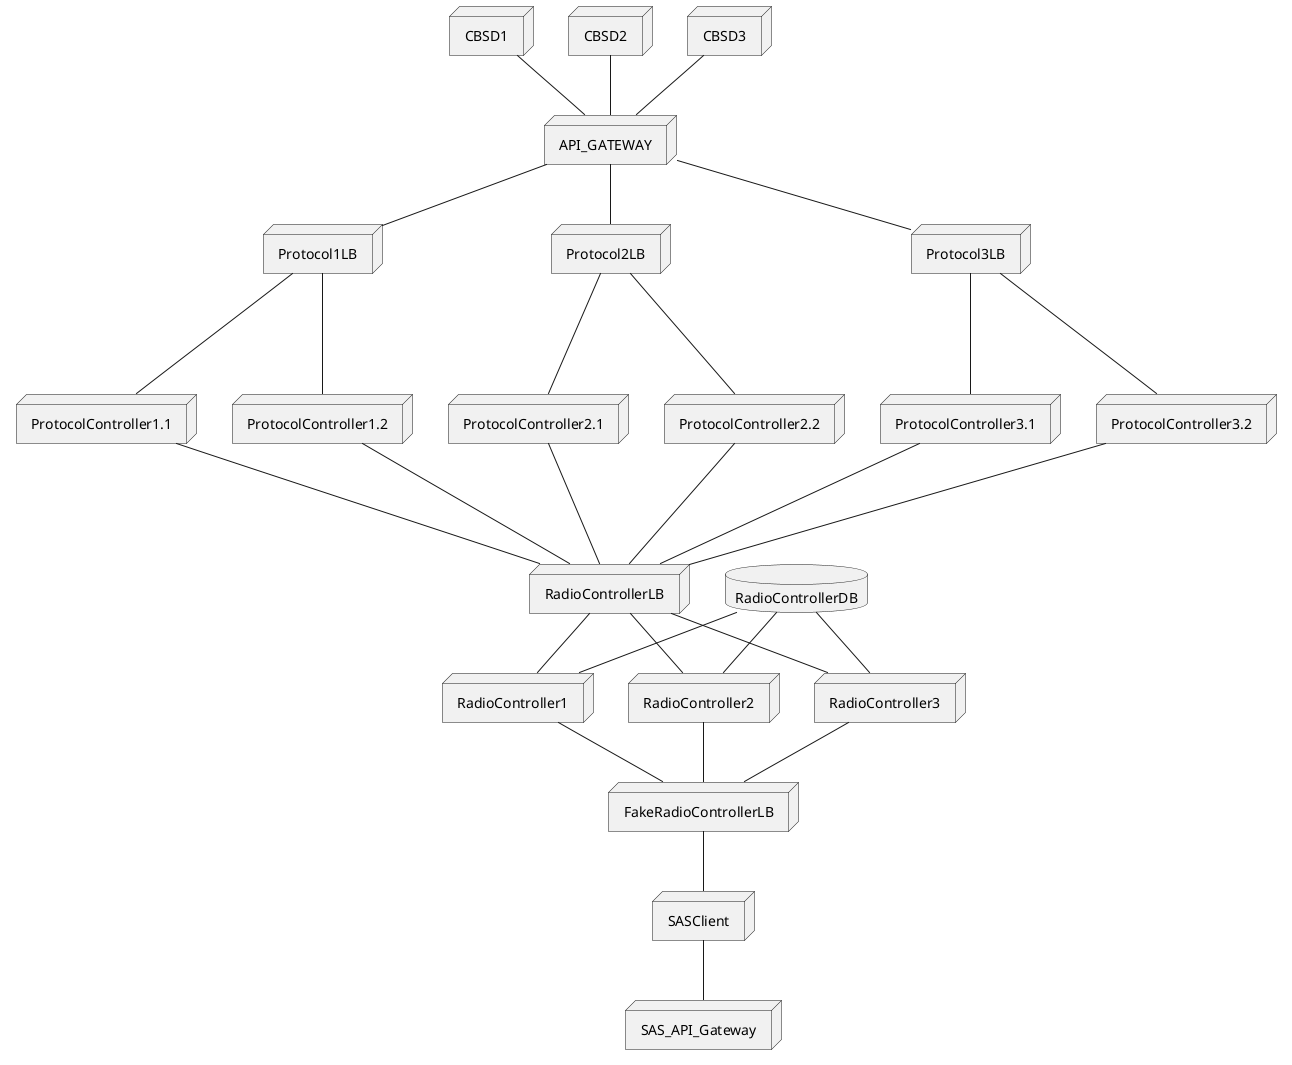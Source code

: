 @startuml

node API_GATEWAY

node CBSD1
node Protocol1LB
node ProtocolController1.1
node ProtocolController1.2

Protocol1LB --- ProtocolController1.1
Protocol1LB --- ProtocolController1.2

node CBSD2
node Protocol2LB
node ProtocolController2.1
node ProtocolController2.2

Protocol2LB --- ProtocolController2.1
Protocol2LB --- ProtocolController2.2

node CBSD3
node Protocol3LB
node ProtocolController3.1
node ProtocolController3.2

Protocol3LB --- ProtocolController3.1
Protocol3LB --- ProtocolController3.2

CBSD1 -- API_GATEWAY
CBSD2 -- API_GATEWAY
CBSD3 -- API_GATEWAY
API_GATEWAY -- Protocol1LB
API_GATEWAY -- Protocol2LB
API_GATEWAY -- Protocol3LB

node RadioControllerLB
node RadioController1
node RadioController2
node RadioController3


database RadioControllerDB

RadioControllerDB -- RadioController1
RadioControllerDB -- RadioController2
RadioControllerDB -- RadioController3


RadioControllerLB -- RadioController1
RadioControllerLB -- RadioController2
RadioControllerLB -- RadioController3

ProtocolController1.1 --- RadioControllerLB
ProtocolController1.2 --- RadioControllerLB
ProtocolController2.1 --- RadioControllerLB
ProtocolController2.2 --- RadioControllerLB
ProtocolController3.1 --- RadioControllerLB
ProtocolController3.2 --- RadioControllerLB

node FakeRadioControllerLB
node SASClient
node SAS_API_Gateway

RadioController1 -- FakeRadioControllerLB
RadioController2 -- FakeRadioControllerLB
RadioController3 -- FakeRadioControllerLB


FakeRadioControllerLB -- SASClient
 SASClient -- SAS_API_Gateway

@enduml